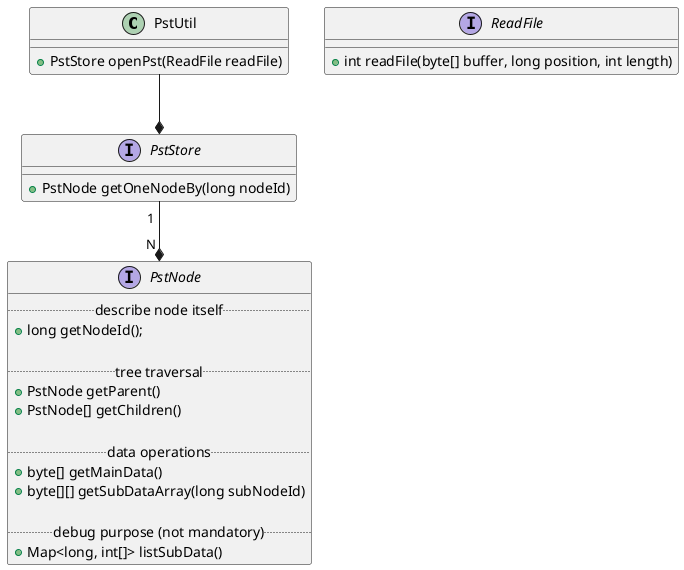@startuml schematic

class PstUtil {
    + PstStore openPst(ReadFile readFile)
}

interface PstStore {
    + PstNode getOneNodeBy(long nodeId)
}

interface PstNode {
    .. describe node itself ..
    + long getNodeId();

    .. tree traversal ..
    + PstNode getParent()
    + PstNode[] getChildren()

    .. data operations ..
    + byte[] getMainData()
    + byte[][] getSubDataArray(long subNodeId)

    .. debug purpose (not mandatory) ..
    + Map<long, int[]> listSubData()
}

PstUtil --* PstStore
PstStore " 1 " --* " N " PstNode

interface ReadFile {
    + int readFile(byte[] buffer, long position, int length)
}

@enduml
